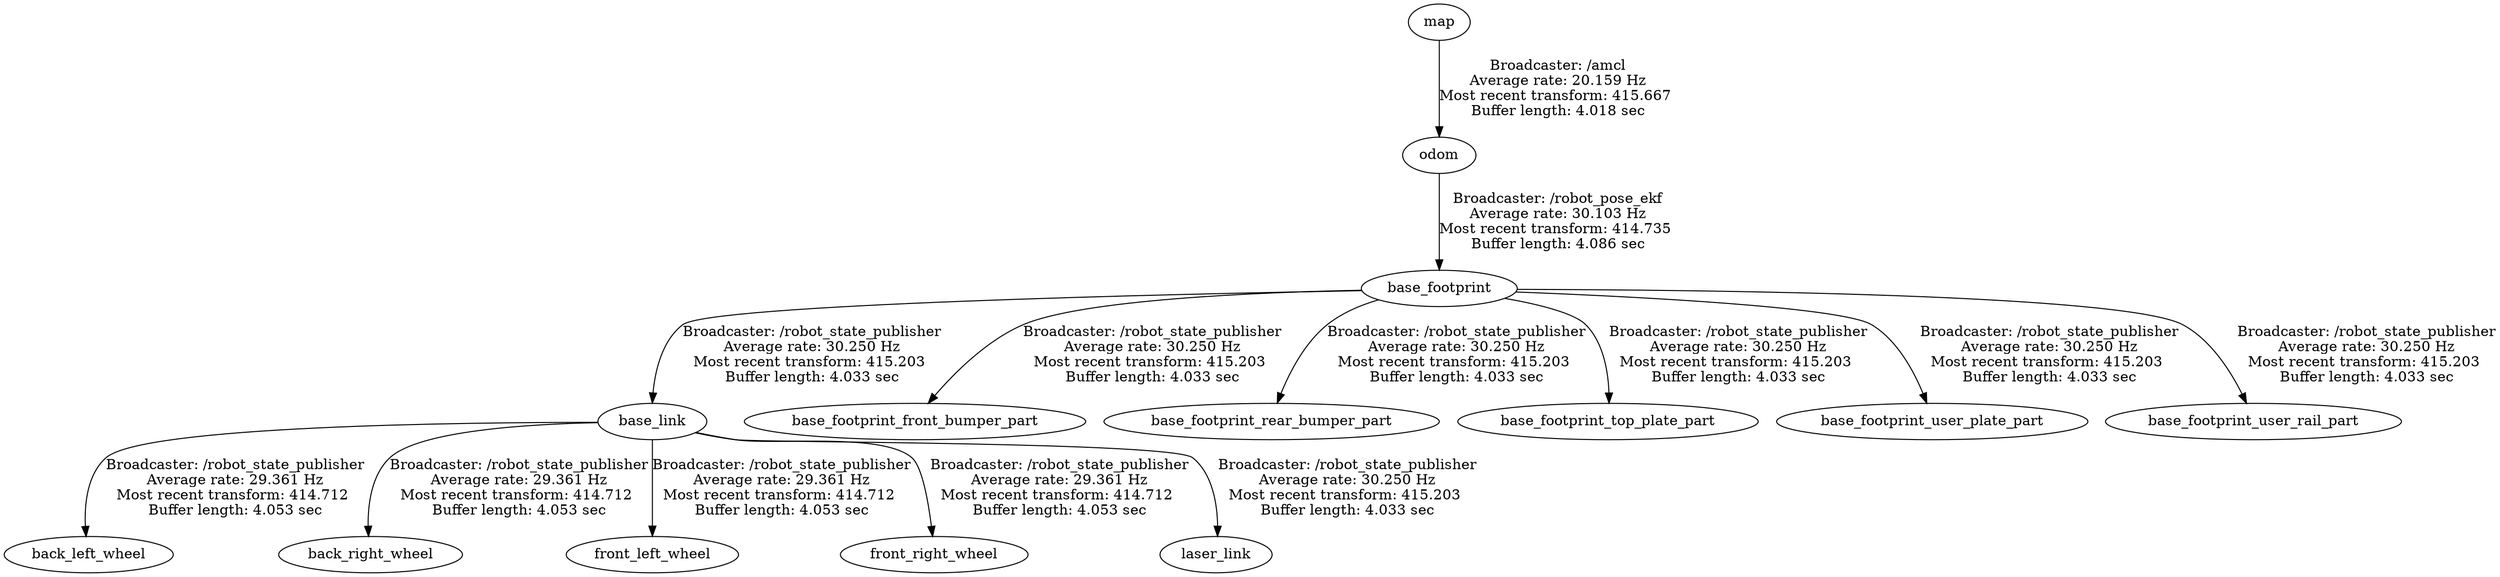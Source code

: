 digraph G {
"base_link" -> "back_left_wheel"[label="Broadcaster: /robot_state_publisher\nAverage rate: 29.361 Hz\nMost recent transform: 414.712 \nBuffer length: 4.053 sec\n"];
"base_footprint" -> "base_link"[label="Broadcaster: /robot_state_publisher\nAverage rate: 30.250 Hz\nMost recent transform: 415.203 \nBuffer length: 4.033 sec\n"];
"base_link" -> "back_right_wheel"[label="Broadcaster: /robot_state_publisher\nAverage rate: 29.361 Hz\nMost recent transform: 414.712 \nBuffer length: 4.053 sec\n"];
"base_link" -> "front_left_wheel"[label="Broadcaster: /robot_state_publisher\nAverage rate: 29.361 Hz\nMost recent transform: 414.712 \nBuffer length: 4.053 sec\n"];
"base_link" -> "front_right_wheel"[label="Broadcaster: /robot_state_publisher\nAverage rate: 29.361 Hz\nMost recent transform: 414.712 \nBuffer length: 4.053 sec\n"];
"odom" -> "base_footprint"[label="Broadcaster: /robot_pose_ekf\nAverage rate: 30.103 Hz\nMost recent transform: 414.735 \nBuffer length: 4.086 sec\n"];
"map" -> "odom"[label="Broadcaster: /amcl\nAverage rate: 20.159 Hz\nMost recent transform: 415.667 \nBuffer length: 4.018 sec\n"];
"base_footprint" -> "base_footprint_front_bumper_part"[label="Broadcaster: /robot_state_publisher\nAverage rate: 30.250 Hz\nMost recent transform: 415.203 \nBuffer length: 4.033 sec\n"];
"base_footprint" -> "base_footprint_rear_bumper_part"[label="Broadcaster: /robot_state_publisher\nAverage rate: 30.250 Hz\nMost recent transform: 415.203 \nBuffer length: 4.033 sec\n"];
"base_footprint" -> "base_footprint_top_plate_part"[label="Broadcaster: /robot_state_publisher\nAverage rate: 30.250 Hz\nMost recent transform: 415.203 \nBuffer length: 4.033 sec\n"];
"base_footprint" -> "base_footprint_user_plate_part"[label="Broadcaster: /robot_state_publisher\nAverage rate: 30.250 Hz\nMost recent transform: 415.203 \nBuffer length: 4.033 sec\n"];
"base_footprint" -> "base_footprint_user_rail_part"[label="Broadcaster: /robot_state_publisher\nAverage rate: 30.250 Hz\nMost recent transform: 415.203 \nBuffer length: 4.033 sec\n"];
"base_link" -> "laser_link"[label="Broadcaster: /robot_state_publisher\nAverage rate: 30.250 Hz\nMost recent transform: 415.203 \nBuffer length: 4.033 sec\n"];
}